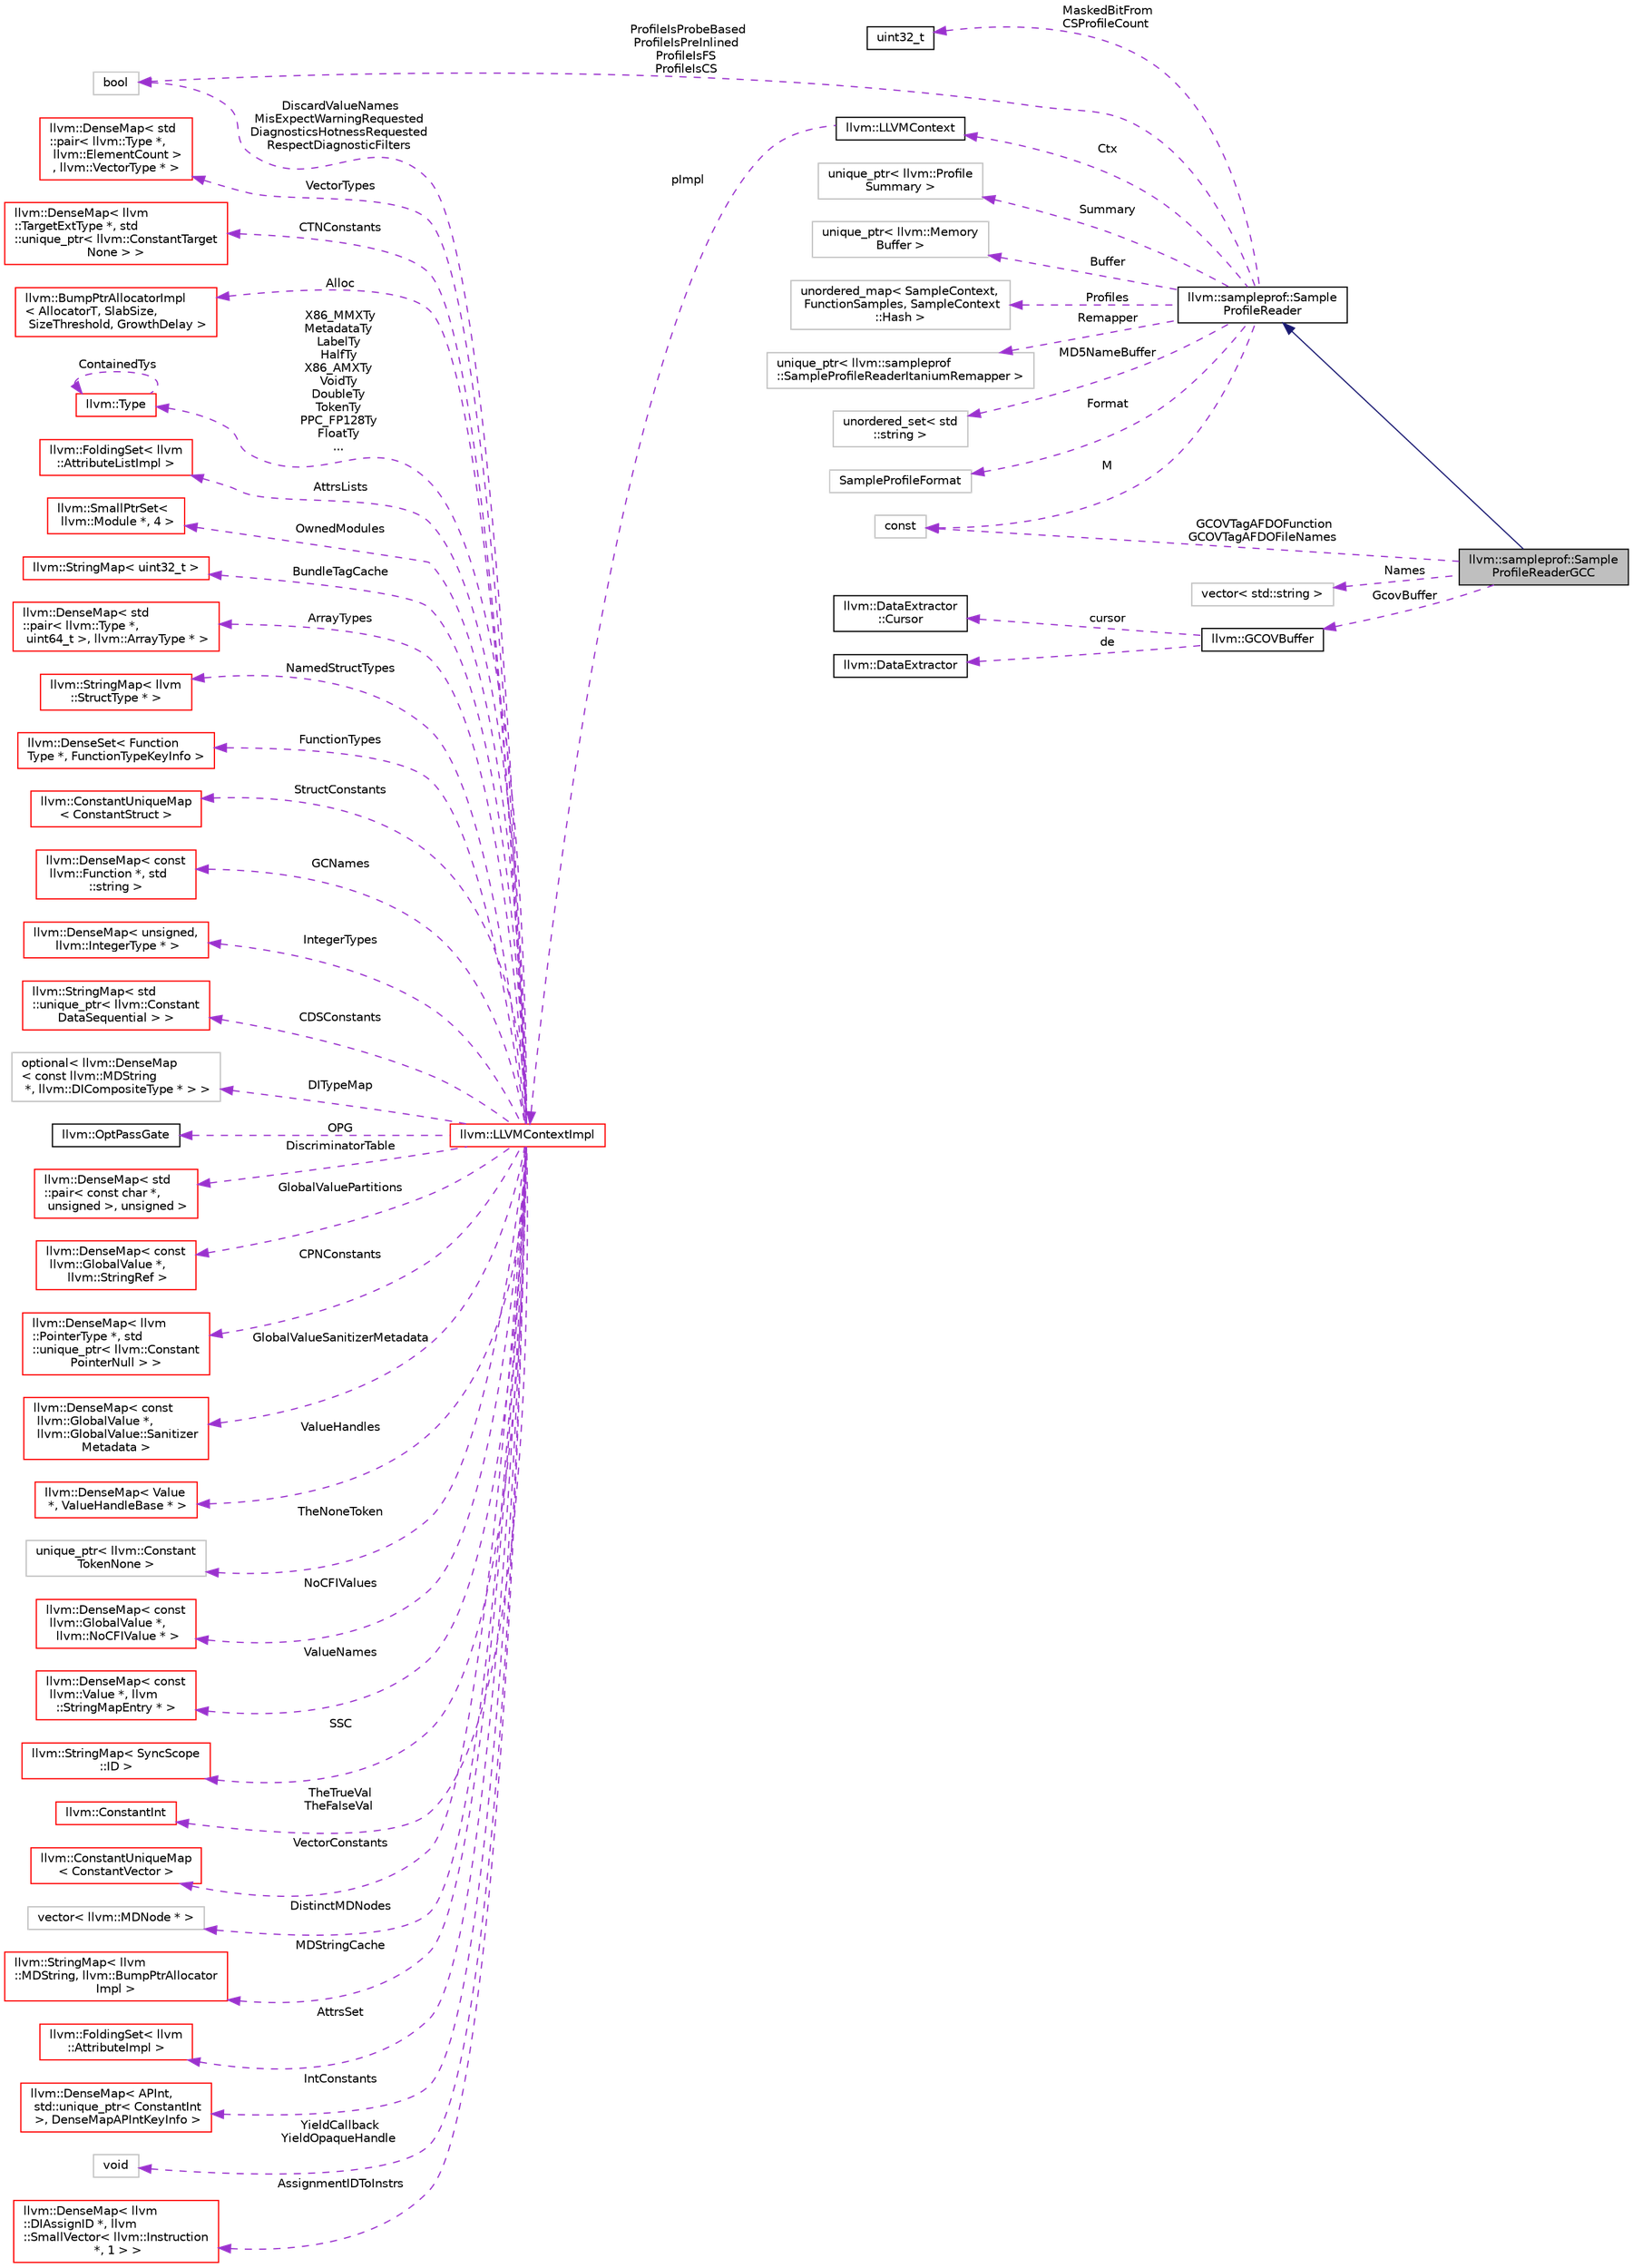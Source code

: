 digraph "llvm::sampleprof::SampleProfileReaderGCC"
{
 // LATEX_PDF_SIZE
  bgcolor="transparent";
  edge [fontname="Helvetica",fontsize="10",labelfontname="Helvetica",labelfontsize="10"];
  node [fontname="Helvetica",fontsize="10",shape=record];
  rankdir="LR";
  Node1 [label="llvm::sampleprof::Sample\lProfileReaderGCC",height=0.2,width=0.4,color="black", fillcolor="grey75", style="filled", fontcolor="black",tooltip=" "];
  Node2 -> Node1 [dir="back",color="midnightblue",fontsize="10",style="solid",fontname="Helvetica"];
  Node2 [label="llvm::sampleprof::Sample\lProfileReader",height=0.2,width=0.4,color="black",URL="$classllvm_1_1sampleprof_1_1SampleProfileReader.html",tooltip="Sample-based profile reader."];
  Node3 -> Node2 [dir="back",color="darkorchid3",fontsize="10",style="dashed",label=" Profiles" ,fontname="Helvetica"];
  Node3 [label="unordered_map\< SampleContext,\l FunctionSamples, SampleContext\l::Hash \>",height=0.2,width=0.4,color="grey75",tooltip=" "];
  Node4 -> Node2 [dir="back",color="darkorchid3",fontsize="10",style="dashed",label=" Remapper" ,fontname="Helvetica"];
  Node4 [label="unique_ptr\< llvm::sampleprof\l::SampleProfileReaderItaniumRemapper \>",height=0.2,width=0.4,color="grey75",tooltip=" "];
  Node5 -> Node2 [dir="back",color="darkorchid3",fontsize="10",style="dashed",label=" MD5NameBuffer" ,fontname="Helvetica"];
  Node5 [label="unordered_set\< std\l::string \>",height=0.2,width=0.4,color="grey75",tooltip=" "];
  Node6 -> Node2 [dir="back",color="darkorchid3",fontsize="10",style="dashed",label=" Format" ,fontname="Helvetica"];
  Node6 [label="SampleProfileFormat",height=0.2,width=0.4,color="grey75",tooltip=" "];
  Node7 -> Node2 [dir="back",color="darkorchid3",fontsize="10",style="dashed",label=" MaskedBitFrom\nCSProfileCount" ,fontname="Helvetica"];
  Node7 [label="uint32_t",height=0.2,width=0.4,color="black",URL="$classuint32__t.html",tooltip=" "];
  Node8 -> Node2 [dir="back",color="darkorchid3",fontsize="10",style="dashed",label=" ProfileIsProbeBased\nProfileIsPreInlined\nProfileIsFS\nProfileIsCS" ,fontname="Helvetica"];
  Node8 [label="bool",height=0.2,width=0.4,color="grey75",tooltip=" "];
  Node9 -> Node2 [dir="back",color="darkorchid3",fontsize="10",style="dashed",label=" Ctx" ,fontname="Helvetica"];
  Node9 [label="llvm::LLVMContext",height=0.2,width=0.4,color="black",URL="$classllvm_1_1LLVMContext.html",tooltip="This is an important class for using LLVM in a threaded context."];
  Node10 -> Node9 [dir="back",color="darkorchid3",fontsize="10",style="dashed",label=" pImpl" ,fontname="Helvetica"];
  Node10 [label="llvm::LLVMContextImpl",height=0.2,width=0.4,color="red",URL="$classllvm_1_1LLVMContextImpl.html",tooltip=" "];
  Node11 -> Node10 [dir="back",color="darkorchid3",fontsize="10",style="dashed",label=" Alloc" ,fontname="Helvetica"];
  Node11 [label="llvm::BumpPtrAllocatorImpl\l\< AllocatorT, SlabSize,\l SizeThreshold, GrowthDelay \>",height=0.2,width=0.4,color="red",URL="$classllvm_1_1BumpPtrAllocatorImpl.html",tooltip="Allocate memory in an ever growing pool, as if by bump-pointer."];
  Node19 -> Node10 [dir="back",color="darkorchid3",fontsize="10",style="dashed",label=" X86_MMXTy\nMetadataTy\nLabelTy\nHalfTy\nX86_AMXTy\nVoidTy\nDoubleTy\nTokenTy\nPPC_FP128Ty\nFloatTy\n..." ,fontname="Helvetica"];
  Node19 [label="llvm::Type",height=0.2,width=0.4,color="red",URL="$classllvm_1_1Type.html",tooltip="The instances of the Type class are immutable: once they are created, they are never changed."];
  Node19 -> Node19 [dir="back",color="darkorchid3",fontsize="10",style="dashed",label=" ContainedTys" ,fontname="Helvetica"];
  Node21 -> Node10 [dir="back",color="darkorchid3",fontsize="10",style="dashed",label=" AttrsLists" ,fontname="Helvetica"];
  Node21 [label="llvm::FoldingSet\< llvm\l::AttributeListImpl \>",height=0.2,width=0.4,color="red",URL="$classllvm_1_1FoldingSet.html",tooltip=" "];
  Node28 -> Node10 [dir="back",color="darkorchid3",fontsize="10",style="dashed",label=" OwnedModules" ,fontname="Helvetica"];
  Node28 [label="llvm::SmallPtrSet\<\l llvm::Module *, 4 \>",height=0.2,width=0.4,color="red",URL="$classllvm_1_1SmallPtrSet.html",tooltip=" "];
  Node35 -> Node10 [dir="back",color="darkorchid3",fontsize="10",style="dashed",label=" BundleTagCache" ,fontname="Helvetica"];
  Node35 [label="llvm::StringMap\< uint32_t \>",height=0.2,width=0.4,color="red",URL="$classllvm_1_1StringMap.html",tooltip=" "];
  Node40 -> Node10 [dir="back",color="darkorchid3",fontsize="10",style="dashed",label=" ArrayTypes" ,fontname="Helvetica"];
  Node40 [label="llvm::DenseMap\< std\l::pair\< llvm::Type *,\l uint64_t \>, llvm::ArrayType * \>",height=0.2,width=0.4,color="red",URL="$classllvm_1_1DenseMap.html",tooltip=" "];
  Node45 -> Node10 [dir="back",color="darkorchid3",fontsize="10",style="dashed",label=" NamedStructTypes" ,fontname="Helvetica"];
  Node45 [label="llvm::StringMap\< llvm\l::StructType * \>",height=0.2,width=0.4,color="red",URL="$classllvm_1_1StringMap.html",tooltip=" "];
  Node46 -> Node10 [dir="back",color="darkorchid3",fontsize="10",style="dashed",label=" FunctionTypes" ,fontname="Helvetica"];
  Node46 [label="llvm::DenseSet\< Function\lType *, FunctionTypeKeyInfo \>",height=0.2,width=0.4,color="red",URL="$classllvm_1_1DenseSet.html",tooltip=" "];
  Node51 -> Node10 [dir="back",color="darkorchid3",fontsize="10",style="dashed",label=" StructConstants" ,fontname="Helvetica"];
  Node51 [label="llvm::ConstantUniqueMap\l\< ConstantStruct \>",height=0.2,width=0.4,color="red",URL="$classllvm_1_1ConstantUniqueMap.html",tooltip=" "];
  Node53 -> Node10 [dir="back",color="darkorchid3",fontsize="10",style="dashed",label=" GCNames" ,fontname="Helvetica"];
  Node53 [label="llvm::DenseMap\< const\l llvm::Function *, std\l::string \>",height=0.2,width=0.4,color="red",URL="$classllvm_1_1DenseMap.html",tooltip=" "];
  Node55 -> Node10 [dir="back",color="darkorchid3",fontsize="10",style="dashed",label=" IntegerTypes" ,fontname="Helvetica"];
  Node55 [label="llvm::DenseMap\< unsigned,\l llvm::IntegerType * \>",height=0.2,width=0.4,color="red",URL="$classllvm_1_1DenseMap.html",tooltip=" "];
  Node57 -> Node10 [dir="back",color="darkorchid3",fontsize="10",style="dashed",label=" CDSConstants" ,fontname="Helvetica"];
  Node57 [label="llvm::StringMap\< std\l::unique_ptr\< llvm::Constant\lDataSequential \> \>",height=0.2,width=0.4,color="red",URL="$classllvm_1_1StringMap.html",tooltip=" "];
  Node58 -> Node10 [dir="back",color="darkorchid3",fontsize="10",style="dashed",label=" DITypeMap" ,fontname="Helvetica"];
  Node58 [label="optional\< llvm::DenseMap\l\< const llvm::MDString\l *, llvm::DICompositeType * \> \>",height=0.2,width=0.4,color="grey75",tooltip=" "];
  Node59 -> Node10 [dir="back",color="darkorchid3",fontsize="10",style="dashed",label=" OPG" ,fontname="Helvetica"];
  Node59 [label="llvm::OptPassGate",height=0.2,width=0.4,color="black",URL="$classllvm_1_1OptPassGate.html",tooltip="Extensions to this class implement mechanisms to disable passes and individual optimizations at compi..."];
  Node60 -> Node10 [dir="back",color="darkorchid3",fontsize="10",style="dashed",label=" DiscriminatorTable" ,fontname="Helvetica"];
  Node60 [label="llvm::DenseMap\< std\l::pair\< const char *,\l unsigned \>, unsigned \>",height=0.2,width=0.4,color="red",URL="$classllvm_1_1DenseMap.html",tooltip=" "];
  Node62 -> Node10 [dir="back",color="darkorchid3",fontsize="10",style="dashed",label=" GlobalValuePartitions" ,fontname="Helvetica"];
  Node62 [label="llvm::DenseMap\< const\l llvm::GlobalValue *,\l llvm::StringRef \>",height=0.2,width=0.4,color="red",URL="$classllvm_1_1DenseMap.html",tooltip=" "];
  Node64 -> Node10 [dir="back",color="darkorchid3",fontsize="10",style="dashed",label=" CPNConstants" ,fontname="Helvetica"];
  Node64 [label="llvm::DenseMap\< llvm\l::PointerType *, std\l::unique_ptr\< llvm::Constant\lPointerNull \> \>",height=0.2,width=0.4,color="red",URL="$classllvm_1_1DenseMap.html",tooltip=" "];
  Node66 -> Node10 [dir="back",color="darkorchid3",fontsize="10",style="dashed",label=" GlobalValueSanitizerMetadata" ,fontname="Helvetica"];
  Node66 [label="llvm::DenseMap\< const\l llvm::GlobalValue *,\l llvm::GlobalValue::Sanitizer\lMetadata \>",height=0.2,width=0.4,color="red",URL="$classllvm_1_1DenseMap.html",tooltip=" "];
  Node68 -> Node10 [dir="back",color="darkorchid3",fontsize="10",style="dashed",label=" ValueHandles" ,fontname="Helvetica"];
  Node68 [label="llvm::DenseMap\< Value\l *, ValueHandleBase * \>",height=0.2,width=0.4,color="red",URL="$classllvm_1_1DenseMap.html",tooltip=" "];
  Node70 -> Node10 [dir="back",color="darkorchid3",fontsize="10",style="dashed",label=" TheNoneToken" ,fontname="Helvetica"];
  Node70 [label="unique_ptr\< llvm::Constant\lTokenNone \>",height=0.2,width=0.4,color="grey75",tooltip=" "];
  Node71 -> Node10 [dir="back",color="darkorchid3",fontsize="10",style="dashed",label=" NoCFIValues" ,fontname="Helvetica"];
  Node71 [label="llvm::DenseMap\< const\l llvm::GlobalValue *,\l llvm::NoCFIValue * \>",height=0.2,width=0.4,color="red",URL="$classllvm_1_1DenseMap.html",tooltip=" "];
  Node73 -> Node10 [dir="back",color="darkorchid3",fontsize="10",style="dashed",label=" ValueNames" ,fontname="Helvetica"];
  Node73 [label="llvm::DenseMap\< const\l llvm::Value *, llvm\l::StringMapEntry * \>",height=0.2,width=0.4,color="red",URL="$classllvm_1_1DenseMap.html",tooltip=" "];
  Node75 -> Node10 [dir="back",color="darkorchid3",fontsize="10",style="dashed",label=" SSC" ,fontname="Helvetica"];
  Node75 [label="llvm::StringMap\< SyncScope\l::ID \>",height=0.2,width=0.4,color="red",URL="$classllvm_1_1StringMap.html",tooltip=" "];
  Node76 -> Node10 [dir="back",color="darkorchid3",fontsize="10",style="dashed",label=" TheTrueVal\nTheFalseVal" ,fontname="Helvetica"];
  Node76 [label="llvm::ConstantInt",height=0.2,width=0.4,color="red",URL="$classllvm_1_1ConstantInt.html",tooltip="This is the shared class of boolean and integer constants."];
  Node82 -> Node10 [dir="back",color="darkorchid3",fontsize="10",style="dashed",label=" VectorConstants" ,fontname="Helvetica"];
  Node82 [label="llvm::ConstantUniqueMap\l\< ConstantVector \>",height=0.2,width=0.4,color="red",URL="$classllvm_1_1ConstantUniqueMap.html",tooltip=" "];
  Node83 -> Node10 [dir="back",color="darkorchid3",fontsize="10",style="dashed",label=" DistinctMDNodes" ,fontname="Helvetica"];
  Node83 [label="vector\< llvm::MDNode * \>",height=0.2,width=0.4,color="grey75",tooltip=" "];
  Node84 -> Node10 [dir="back",color="darkorchid3",fontsize="10",style="dashed",label=" MDStringCache" ,fontname="Helvetica"];
  Node84 [label="llvm::StringMap\< llvm\l::MDString, llvm::BumpPtrAllocator\lImpl \>",height=0.2,width=0.4,color="red",URL="$classllvm_1_1StringMap.html",tooltip=" "];
  Node86 -> Node10 [dir="back",color="darkorchid3",fontsize="10",style="dashed",label=" AttrsSet" ,fontname="Helvetica"];
  Node86 [label="llvm::FoldingSet\< llvm\l::AttributeImpl \>",height=0.2,width=0.4,color="red",URL="$classllvm_1_1FoldingSet.html",tooltip=" "];
  Node88 -> Node10 [dir="back",color="darkorchid3",fontsize="10",style="dashed",label=" IntConstants" ,fontname="Helvetica"];
  Node88 [label="llvm::DenseMap\< APInt,\l std::unique_ptr\< ConstantInt\l \>, DenseMapAPIntKeyInfo \>",height=0.2,width=0.4,color="red",URL="$classllvm_1_1DenseMap.html",tooltip=" "];
  Node24 -> Node10 [dir="back",color="darkorchid3",fontsize="10",style="dashed",label=" YieldCallback\nYieldOpaqueHandle" ,fontname="Helvetica"];
  Node24 [label="void",height=0.2,width=0.4,color="grey75",tooltip=" "];
  Node90 -> Node10 [dir="back",color="darkorchid3",fontsize="10",style="dashed",label=" AssignmentIDToInstrs" ,fontname="Helvetica"];
  Node90 [label="llvm::DenseMap\< llvm\l::DIAssignID *, llvm\l::SmallVector\< llvm::Instruction\l *, 1 \> \>",height=0.2,width=0.4,color="red",URL="$classllvm_1_1DenseMap.html",tooltip=" "];
  Node92 -> Node10 [dir="back",color="darkorchid3",fontsize="10",style="dashed",label=" VectorTypes" ,fontname="Helvetica"];
  Node92 [label="llvm::DenseMap\< std\l::pair\< llvm::Type *,\l llvm::ElementCount \>\l, llvm::VectorType * \>",height=0.2,width=0.4,color="red",URL="$classllvm_1_1DenseMap.html",tooltip=" "];
  Node94 -> Node10 [dir="back",color="darkorchid3",fontsize="10",style="dashed",label=" CTNConstants" ,fontname="Helvetica"];
  Node94 [label="llvm::DenseMap\< llvm\l::TargetExtType *, std\l::unique_ptr\< llvm::ConstantTarget\lNone \> \>",height=0.2,width=0.4,color="red",URL="$classllvm_1_1DenseMap.html",tooltip=" "];
  Node8 -> Node10 [dir="back",color="darkorchid3",fontsize="10",style="dashed",label=" DiscardValueNames\nMisExpectWarningRequested\nDiagnosticsHotnessRequested\nRespectDiagnosticFilters" ,fontname="Helvetica"];
  Node32 -> Node2 [dir="back",color="darkorchid3",fontsize="10",style="dashed",label=" M" ,fontname="Helvetica"];
  Node32 [label="const",height=0.2,width=0.4,color="grey75",tooltip=" "];
  Node139 -> Node2 [dir="back",color="darkorchid3",fontsize="10",style="dashed",label=" Summary" ,fontname="Helvetica"];
  Node139 [label="unique_ptr\< llvm::Profile\lSummary \>",height=0.2,width=0.4,color="grey75",tooltip=" "];
  Node140 -> Node2 [dir="back",color="darkorchid3",fontsize="10",style="dashed",label=" Buffer" ,fontname="Helvetica"];
  Node140 [label="unique_ptr\< llvm::Memory\lBuffer \>",height=0.2,width=0.4,color="grey75",tooltip=" "];
  Node141 -> Node1 [dir="back",color="darkorchid3",fontsize="10",style="dashed",label=" Names" ,fontname="Helvetica"];
  Node141 [label="vector\< std::string \>",height=0.2,width=0.4,color="grey75",tooltip=" "];
  Node142 -> Node1 [dir="back",color="darkorchid3",fontsize="10",style="dashed",label=" GcovBuffer" ,fontname="Helvetica"];
  Node142 [label="llvm::GCOVBuffer",height=0.2,width=0.4,color="black",URL="$classllvm_1_1GCOVBuffer.html",tooltip="GCOVBuffer - A wrapper around MemoryBuffer to provide GCOV specific read operations."];
  Node143 -> Node142 [dir="back",color="darkorchid3",fontsize="10",style="dashed",label=" cursor" ,fontname="Helvetica"];
  Node143 [label="llvm::DataExtractor\l::Cursor",height=0.2,width=0.4,color="black",URL="$classllvm_1_1DataExtractor_1_1Cursor.html",tooltip="A class representing a position in a DataExtractor, as well as any error encountered during extractio..."];
  Node144 -> Node142 [dir="back",color="darkorchid3",fontsize="10",style="dashed",label=" de" ,fontname="Helvetica"];
  Node144 [label="llvm::DataExtractor",height=0.2,width=0.4,color="black",URL="$classllvm_1_1DataExtractor.html",tooltip=" "];
  Node32 -> Node1 [dir="back",color="darkorchid3",fontsize="10",style="dashed",label=" GCOVTagAFDOFunction\nGCOVTagAFDOFileNames" ,fontname="Helvetica"];
}
